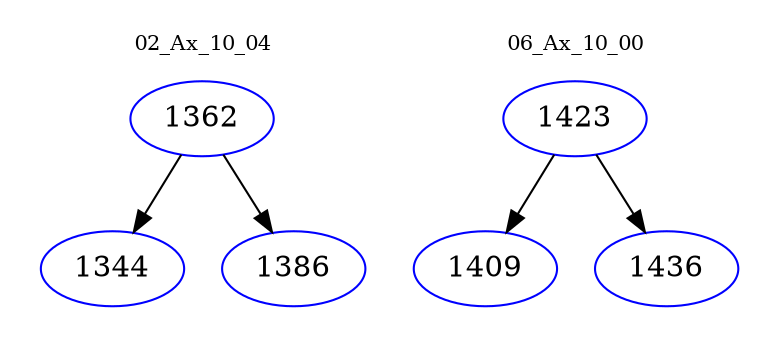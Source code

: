 digraph{
subgraph cluster_0 {
color = white
label = "02_Ax_10_04";
fontsize=10;
T0_1362 [label="1362", color="blue"]
T0_1362 -> T0_1344 [color="black"]
T0_1344 [label="1344", color="blue"]
T0_1362 -> T0_1386 [color="black"]
T0_1386 [label="1386", color="blue"]
}
subgraph cluster_1 {
color = white
label = "06_Ax_10_00";
fontsize=10;
T1_1423 [label="1423", color="blue"]
T1_1423 -> T1_1409 [color="black"]
T1_1409 [label="1409", color="blue"]
T1_1423 -> T1_1436 [color="black"]
T1_1436 [label="1436", color="blue"]
}
}
